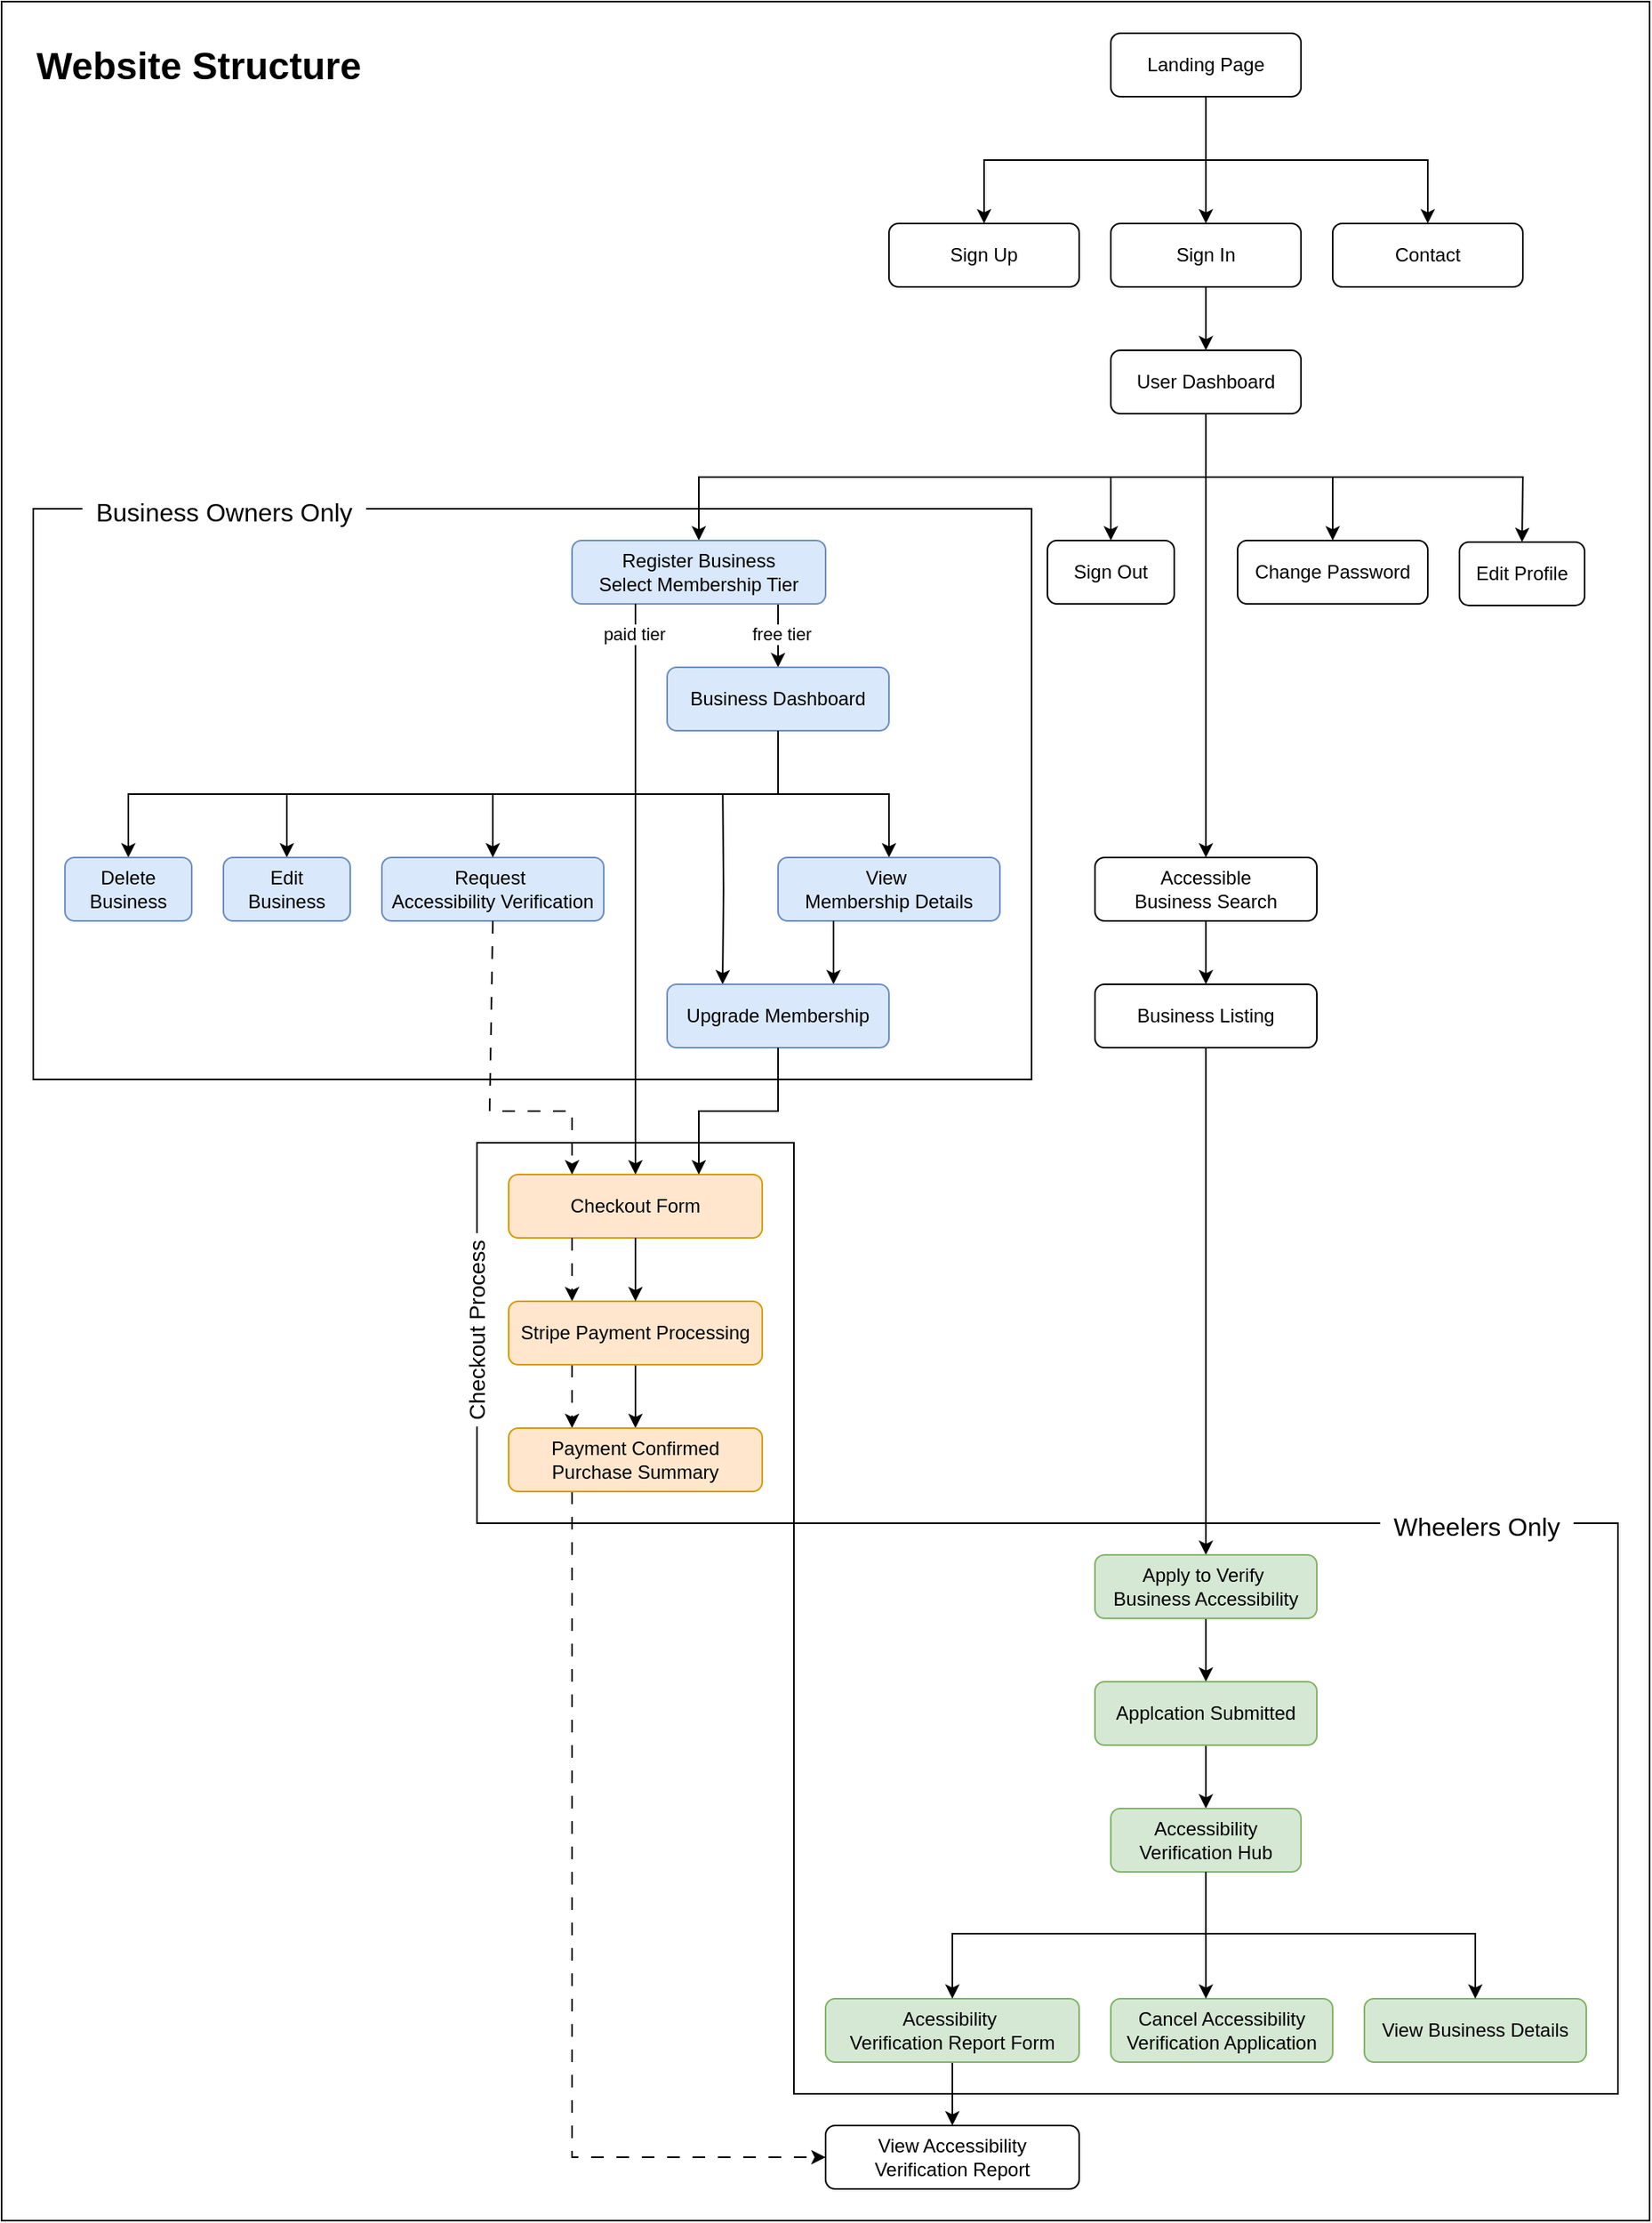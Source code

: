 <mxfile version="28.1.2">
  <diagram name="Page-1" id="7P-4vsY_3SXezdbNKp2z">
    <mxGraphModel dx="2576" dy="1824" grid="1" gridSize="10" guides="0" tooltips="1" connect="1" arrows="1" fold="1" page="1" pageScale="1" pageWidth="2000" pageHeight="4000" math="0" shadow="0">
      <root>
        <mxCell id="0" />
        <mxCell id="1" parent="0" />
        <mxCell id="Tq5S1JxyVna1SH2MxdYS-30" value="" style="rounded=0;whiteSpace=wrap;html=1;fillColor=none;" vertex="1" parent="1">
          <mxGeometry x="500" y="960" width="520" height="360" as="geometry" />
        </mxCell>
        <mxCell id="BgPfGYL4rYiL9btRWEQh-160" value="" style="rounded=0;whiteSpace=wrap;html=1;" parent="1" vertex="1">
          <mxGeometry x="300" y="720" width="200" height="240" as="geometry" />
        </mxCell>
        <mxCell id="BgPfGYL4rYiL9btRWEQh-3" value="" style="edgeStyle=orthogonalEdgeStyle;rounded=0;orthogonalLoop=1;jettySize=auto;html=1;entryX=0.5;entryY=0;entryDx=0;entryDy=0;exitX=0.5;exitY=1;exitDx=0;exitDy=0;" parent="1" source="SQP3al7mBIID85A-vdxJ-1" target="SQP3al7mBIID85A-vdxJ-4" edge="1">
          <mxGeometry relative="1" as="geometry">
            <mxPoint x="760" y="81" as="sourcePoint" />
            <mxPoint x="760.0" y="161" as="targetPoint" />
            <Array as="points" />
          </mxGeometry>
        </mxCell>
        <mxCell id="SQP3al7mBIID85A-vdxJ-1" value="Landing Page" style="rounded=1;whiteSpace=wrap;html=1;" parent="1" vertex="1">
          <mxGeometry x="700" y="20" width="120" height="40" as="geometry" />
        </mxCell>
        <mxCell id="BgPfGYL4rYiL9btRWEQh-140" style="edgeStyle=orthogonalEdgeStyle;rounded=0;orthogonalLoop=1;jettySize=auto;html=1;entryX=0.5;entryY=0;entryDx=0;entryDy=0;" parent="1" target="SQP3al7mBIID85A-vdxJ-2" edge="1">
          <mxGeometry relative="1" as="geometry">
            <mxPoint x="620" y="121" as="targetPoint" />
            <mxPoint x="760" y="100" as="sourcePoint" />
            <Array as="points">
              <mxPoint x="620" y="100" />
            </Array>
          </mxGeometry>
        </mxCell>
        <mxCell id="SQP3al7mBIID85A-vdxJ-2" value="Sign Up" style="rounded=1;whiteSpace=wrap;html=1;" parent="1" vertex="1">
          <mxGeometry x="560" y="140" width="120" height="40" as="geometry" />
        </mxCell>
        <mxCell id="BgPfGYL4rYiL9btRWEQh-8" value="" style="edgeStyle=orthogonalEdgeStyle;rounded=0;orthogonalLoop=1;jettySize=auto;html=1;" parent="1" source="SQP3al7mBIID85A-vdxJ-4" target="BgPfGYL4rYiL9btRWEQh-7" edge="1">
          <mxGeometry relative="1" as="geometry" />
        </mxCell>
        <mxCell id="SQP3al7mBIID85A-vdxJ-4" value="Sign In" style="rounded=1;whiteSpace=wrap;html=1;" parent="1" vertex="1">
          <mxGeometry x="700" y="140" width="120" height="40" as="geometry" />
        </mxCell>
        <mxCell id="Tq5S1JxyVna1SH2MxdYS-15" style="edgeStyle=orthogonalEdgeStyle;rounded=0;orthogonalLoop=1;jettySize=auto;html=1;entryX=0.5;entryY=0;entryDx=0;entryDy=0;" edge="1" parent="1" target="SQP3al7mBIID85A-vdxJ-9">
          <mxGeometry relative="1" as="geometry">
            <mxPoint x="760" y="100" as="sourcePoint" />
            <Array as="points">
              <mxPoint x="900" y="100" />
            </Array>
          </mxGeometry>
        </mxCell>
        <mxCell id="SQP3al7mBIID85A-vdxJ-9" value="Contact" style="rounded=1;whiteSpace=wrap;html=1;" parent="1" vertex="1">
          <mxGeometry x="840" y="140" width="120" height="40" as="geometry" />
        </mxCell>
        <mxCell id="BgPfGYL4rYiL9btRWEQh-10" value="" style="edgeStyle=orthogonalEdgeStyle;rounded=0;orthogonalLoop=1;jettySize=auto;html=1;entryX=0.5;entryY=0;entryDx=0;entryDy=0;" parent="1" target="BgPfGYL4rYiL9btRWEQh-9" edge="1">
          <mxGeometry relative="1" as="geometry">
            <mxPoint x="760" y="300" as="sourcePoint" />
            <Array as="points">
              <mxPoint x="440" y="300" />
            </Array>
          </mxGeometry>
        </mxCell>
        <mxCell id="BgPfGYL4rYiL9btRWEQh-47" value="" style="edgeStyle=orthogonalEdgeStyle;rounded=0;orthogonalLoop=1;jettySize=auto;html=1;exitX=0.5;exitY=1;exitDx=0;exitDy=0;" parent="1" source="BgPfGYL4rYiL9btRWEQh-7" target="BgPfGYL4rYiL9btRWEQh-31" edge="1">
          <mxGeometry relative="1" as="geometry">
            <mxPoint x="760" y="360" as="sourcePoint" />
            <Array as="points">
              <mxPoint x="760" y="260" />
              <mxPoint x="760" y="450" />
              <mxPoint x="760" y="450" />
            </Array>
          </mxGeometry>
        </mxCell>
        <mxCell id="BgPfGYL4rYiL9btRWEQh-7" value="User Dashboard" style="rounded=1;whiteSpace=wrap;html=1;" parent="1" vertex="1">
          <mxGeometry x="700" y="220" width="120" height="40" as="geometry" />
        </mxCell>
        <mxCell id="BgPfGYL4rYiL9btRWEQh-15" value="" style="edgeStyle=orthogonalEdgeStyle;rounded=0;orthogonalLoop=1;jettySize=auto;html=1;exitX=0.75;exitY=1;exitDx=0;exitDy=0;entryX=0.5;entryY=0;entryDx=0;entryDy=0;" parent="1" source="BgPfGYL4rYiL9btRWEQh-9" target="BgPfGYL4rYiL9btRWEQh-14" edge="1">
          <mxGeometry relative="1" as="geometry">
            <Array as="points">
              <mxPoint x="490" y="380" />
            </Array>
          </mxGeometry>
        </mxCell>
        <mxCell id="Tq5S1JxyVna1SH2MxdYS-7" value="free tier" style="edgeLabel;html=1;align=center;verticalAlign=middle;resizable=0;points=[];" vertex="1" connectable="0" parent="BgPfGYL4rYiL9btRWEQh-15">
          <mxGeometry x="0.043" y="2" relative="1" as="geometry">
            <mxPoint y="3" as="offset" />
          </mxGeometry>
        </mxCell>
        <mxCell id="BgPfGYL4rYiL9btRWEQh-9" value="Register Business&lt;div&gt;Select Membership Tier&lt;/div&gt;" style="rounded=1;whiteSpace=wrap;html=1;fillColor=#dae8fc;strokeColor=#6c8ebf;" parent="1" vertex="1">
          <mxGeometry x="360" y="340" width="160" height="40" as="geometry" />
        </mxCell>
        <mxCell id="BgPfGYL4rYiL9btRWEQh-44" value="" style="edgeStyle=orthogonalEdgeStyle;rounded=0;orthogonalLoop=1;jettySize=auto;html=1;" parent="1" edge="1">
          <mxGeometry relative="1" as="geometry">
            <mxPoint x="500" y="500" as="sourcePoint" />
            <mxPoint x="80" y="540" as="targetPoint" />
            <Array as="points">
              <mxPoint x="80" y="500" />
              <mxPoint x="80" y="540" />
            </Array>
          </mxGeometry>
        </mxCell>
        <mxCell id="BgPfGYL4rYiL9btRWEQh-14" value="Business Dashboard" style="rounded=1;whiteSpace=wrap;html=1;fillColor=#dae8fc;strokeColor=#6c8ebf;" parent="1" vertex="1">
          <mxGeometry x="420" y="420" width="140" height="40" as="geometry" />
        </mxCell>
        <mxCell id="Tq5S1JxyVna1SH2MxdYS-26" style="edgeStyle=orthogonalEdgeStyle;rounded=0;orthogonalLoop=1;jettySize=auto;html=1;entryX=0.5;entryY=0;entryDx=0;entryDy=0;" edge="1" parent="1" target="BgPfGYL4rYiL9btRWEQh-16">
          <mxGeometry relative="1" as="geometry">
            <mxPoint x="490" y="500" as="sourcePoint" />
            <Array as="points">
              <mxPoint x="560" y="500" />
            </Array>
          </mxGeometry>
        </mxCell>
        <mxCell id="BgPfGYL4rYiL9btRWEQh-16" value="View&amp;nbsp;&lt;div&gt;Membership&amp;nbsp;&lt;span style=&quot;background-color: transparent; color: light-dark(rgb(0, 0, 0), rgb(255, 255, 255));&quot;&gt;Details&lt;/span&gt;&lt;/div&gt;" style="rounded=1;whiteSpace=wrap;html=1;fillColor=#dae8fc;strokeColor=#6c8ebf;" parent="1" vertex="1">
          <mxGeometry x="490" y="540" width="140" height="40" as="geometry" />
        </mxCell>
        <mxCell id="BgPfGYL4rYiL9btRWEQh-18" value="Checkout Form" style="rounded=1;whiteSpace=wrap;html=1;fillColor=#ffe6cc;strokeColor=#d79b00;" parent="1" vertex="1">
          <mxGeometry x="320" y="740" width="160" height="40" as="geometry" />
        </mxCell>
        <mxCell id="BgPfGYL4rYiL9btRWEQh-103" style="edgeStyle=orthogonalEdgeStyle;rounded=0;orthogonalLoop=1;jettySize=auto;html=1;entryX=0.5;entryY=0;entryDx=0;entryDy=0;" parent="1" source="BgPfGYL4rYiL9btRWEQh-20" target="BgPfGYL4rYiL9btRWEQh-22" edge="1">
          <mxGeometry relative="1" as="geometry">
            <mxPoint x="388" y="817" as="targetPoint" />
            <Array as="points">
              <mxPoint x="400" y="880" />
              <mxPoint x="400" y="880" />
            </Array>
          </mxGeometry>
        </mxCell>
        <mxCell id="Tq5S1JxyVna1SH2MxdYS-27" style="edgeStyle=orthogonalEdgeStyle;rounded=0;orthogonalLoop=1;jettySize=auto;html=1;exitX=0.25;exitY=1;exitDx=0;exitDy=0;entryX=0.25;entryY=0;entryDx=0;entryDy=0;dashed=1;dashPattern=8 8;" edge="1" parent="1" source="BgPfGYL4rYiL9btRWEQh-18" target="BgPfGYL4rYiL9btRWEQh-20">
          <mxGeometry relative="1" as="geometry" />
        </mxCell>
        <mxCell id="Tq5S1JxyVna1SH2MxdYS-28" style="edgeStyle=orthogonalEdgeStyle;rounded=0;orthogonalLoop=1;jettySize=auto;html=1;exitX=0.25;exitY=1;exitDx=0;exitDy=0;entryX=0.25;entryY=0;entryDx=0;entryDy=0;dashed=1;dashPattern=8 8;" edge="1" parent="1" source="BgPfGYL4rYiL9btRWEQh-20" target="BgPfGYL4rYiL9btRWEQh-22">
          <mxGeometry relative="1" as="geometry" />
        </mxCell>
        <mxCell id="BgPfGYL4rYiL9btRWEQh-20" value="Stripe Payment Processing" style="rounded=1;whiteSpace=wrap;html=1;fillColor=#ffe6cc;strokeColor=#d79b00;" parent="1" vertex="1">
          <mxGeometry x="320" y="820" width="160" height="40" as="geometry" />
        </mxCell>
        <mxCell id="Tq5S1JxyVna1SH2MxdYS-29" style="edgeStyle=orthogonalEdgeStyle;rounded=0;orthogonalLoop=1;jettySize=auto;html=1;exitX=0.25;exitY=1;exitDx=0;exitDy=0;entryX=0;entryY=0.5;entryDx=0;entryDy=0;dashed=1;dashPattern=8 8;" edge="1" parent="1" source="BgPfGYL4rYiL9btRWEQh-22" target="BgPfGYL4rYiL9btRWEQh-50">
          <mxGeometry relative="1" as="geometry">
            <mxPoint x="460" y="1380" as="targetPoint" />
            <Array as="points">
              <mxPoint x="360" y="1360" />
            </Array>
          </mxGeometry>
        </mxCell>
        <mxCell id="BgPfGYL4rYiL9btRWEQh-22" value="Payment Confirmed&lt;div&gt;Purchase Summary&lt;/div&gt;" style="rounded=1;whiteSpace=wrap;html=1;fillColor=#ffe6cc;strokeColor=#d79b00;" parent="1" vertex="1">
          <mxGeometry x="320" y="900" width="160" height="40" as="geometry" />
        </mxCell>
        <mxCell id="Tq5S1JxyVna1SH2MxdYS-23" style="edgeStyle=orthogonalEdgeStyle;rounded=0;orthogonalLoop=1;jettySize=auto;html=1;exitX=0.25;exitY=0;exitDx=0;exitDy=0;entryX=0.25;entryY=0;entryDx=0;entryDy=0;" edge="1" parent="1" target="BgPfGYL4rYiL9btRWEQh-26">
          <mxGeometry relative="1" as="geometry">
            <mxPoint x="455.118" y="500.0" as="sourcePoint" />
          </mxGeometry>
        </mxCell>
        <mxCell id="Tq5S1JxyVna1SH2MxdYS-24" style="edgeStyle=orthogonalEdgeStyle;rounded=0;orthogonalLoop=1;jettySize=auto;html=1;exitX=0.25;exitY=1;exitDx=0;exitDy=0;entryX=0.75;entryY=0;entryDx=0;entryDy=0;" edge="1" parent="1" source="BgPfGYL4rYiL9btRWEQh-16" target="BgPfGYL4rYiL9btRWEQh-26">
          <mxGeometry relative="1" as="geometry" />
        </mxCell>
        <mxCell id="BgPfGYL4rYiL9btRWEQh-26" value="Upgrade&amp;nbsp;&lt;span style=&quot;background-color: transparent; color: light-dark(rgb(0, 0, 0), rgb(255, 255, 255));&quot;&gt;Membership&lt;/span&gt;" style="rounded=1;whiteSpace=wrap;html=1;fillColor=#dae8fc;strokeColor=#6c8ebf;" parent="1" vertex="1">
          <mxGeometry x="420" y="620" width="140" height="40" as="geometry" />
        </mxCell>
        <mxCell id="BgPfGYL4rYiL9btRWEQh-34" value="" style="edgeStyle=orthogonalEdgeStyle;rounded=0;orthogonalLoop=1;jettySize=auto;html=1;" parent="1" source="BgPfGYL4rYiL9btRWEQh-31" target="BgPfGYL4rYiL9btRWEQh-33" edge="1">
          <mxGeometry relative="1" as="geometry" />
        </mxCell>
        <mxCell id="BgPfGYL4rYiL9btRWEQh-31" value="Accessible&lt;div&gt;Business Search&lt;/div&gt;" style="rounded=1;whiteSpace=wrap;html=1;" parent="1" vertex="1">
          <mxGeometry x="690" y="540" width="140" height="40" as="geometry" />
        </mxCell>
        <mxCell id="BgPfGYL4rYiL9btRWEQh-36" value="" style="edgeStyle=orthogonalEdgeStyle;rounded=0;orthogonalLoop=1;jettySize=auto;html=1;" parent="1" source="BgPfGYL4rYiL9btRWEQh-33" target="BgPfGYL4rYiL9btRWEQh-35" edge="1">
          <mxGeometry relative="1" as="geometry" />
        </mxCell>
        <mxCell id="BgPfGYL4rYiL9btRWEQh-33" value="Business Listing" style="rounded=1;whiteSpace=wrap;html=1;" parent="1" vertex="1">
          <mxGeometry x="690" y="620" width="140" height="40" as="geometry" />
        </mxCell>
        <mxCell id="BgPfGYL4rYiL9btRWEQh-38" value="" style="edgeStyle=orthogonalEdgeStyle;rounded=0;orthogonalLoop=1;jettySize=auto;html=1;" parent="1" source="BgPfGYL4rYiL9btRWEQh-35" target="BgPfGYL4rYiL9btRWEQh-37" edge="1">
          <mxGeometry relative="1" as="geometry" />
        </mxCell>
        <mxCell id="BgPfGYL4rYiL9btRWEQh-35" value="Apply to Verify&amp;nbsp;&lt;div&gt;Business Accessibility&lt;/div&gt;" style="rounded=1;whiteSpace=wrap;html=1;fillColor=#d5e8d4;strokeColor=#82b366;" parent="1" vertex="1">
          <mxGeometry x="690" y="980" width="140" height="40" as="geometry" />
        </mxCell>
        <mxCell id="Tq5S1JxyVna1SH2MxdYS-11" style="edgeStyle=orthogonalEdgeStyle;rounded=0;orthogonalLoop=1;jettySize=auto;html=1;exitX=0.5;exitY=1;exitDx=0;exitDy=0;entryX=0.5;entryY=0;entryDx=0;entryDy=0;" edge="1" parent="1" source="BgPfGYL4rYiL9btRWEQh-37" target="BgPfGYL4rYiL9btRWEQh-48">
          <mxGeometry relative="1" as="geometry" />
        </mxCell>
        <mxCell id="BgPfGYL4rYiL9btRWEQh-37" value="Applcation&amp;nbsp;&lt;span style=&quot;background-color: transparent; color: light-dark(rgb(0, 0, 0), rgb(255, 255, 255));&quot;&gt;Submitted&lt;/span&gt;" style="rounded=1;whiteSpace=wrap;html=1;fillColor=#d5e8d4;strokeColor=#82b366;" parent="1" vertex="1">
          <mxGeometry x="690" y="1060" width="140" height="40" as="geometry" />
        </mxCell>
        <mxCell id="BgPfGYL4rYiL9btRWEQh-39" value="View Business&amp;nbsp;&lt;span style=&quot;background-color: transparent; color: light-dark(rgb(0, 0, 0), rgb(255, 255, 255));&quot;&gt;Details&lt;/span&gt;" style="rounded=1;whiteSpace=wrap;html=1;fillColor=#d5e8d4;strokeColor=#82b366;" parent="1" vertex="1">
          <mxGeometry x="860" y="1260" width="140" height="40" as="geometry" />
        </mxCell>
        <mxCell id="BgPfGYL4rYiL9btRWEQh-43" value="Delete&lt;div&gt;Business&lt;/div&gt;" style="rounded=1;whiteSpace=wrap;html=1;fillColor=#dae8fc;strokeColor=#6c8ebf;" parent="1" vertex="1">
          <mxGeometry x="40" y="540" width="80" height="40" as="geometry" />
        </mxCell>
        <mxCell id="BgPfGYL4rYiL9btRWEQh-48" value="Accessibility Verification Hub" style="rounded=1;whiteSpace=wrap;html=1;fillColor=#d5e8d4;strokeColor=#82b366;" parent="1" vertex="1">
          <mxGeometry x="699.98" y="1140" width="120" height="40" as="geometry" />
        </mxCell>
        <mxCell id="BgPfGYL4rYiL9btRWEQh-50" value="View Accessibility&lt;div&gt;Verification Report&lt;/div&gt;" style="rounded=1;whiteSpace=wrap;html=1;" parent="1" vertex="1">
          <mxGeometry x="520" y="1340" width="160" height="40" as="geometry" />
        </mxCell>
        <mxCell id="Tq5S1JxyVna1SH2MxdYS-21" style="edgeStyle=orthogonalEdgeStyle;rounded=0;orthogonalLoop=1;jettySize=auto;html=1;entryX=0.5;entryY=0;entryDx=0;entryDy=0;" edge="1" parent="1" target="BgPfGYL4rYiL9btRWEQh-61">
          <mxGeometry relative="1" as="geometry">
            <mxPoint x="710" y="300" as="sourcePoint" />
            <Array as="points">
              <mxPoint x="710" y="300" />
            </Array>
          </mxGeometry>
        </mxCell>
        <mxCell id="BgPfGYL4rYiL9btRWEQh-61" value="Sign&amp;nbsp;&lt;span style=&quot;background-color: transparent; color: light-dark(rgb(0, 0, 0), rgb(255, 255, 255));&quot;&gt;Out&lt;/span&gt;" style="rounded=1;whiteSpace=wrap;html=1;" parent="1" vertex="1">
          <mxGeometry x="660" y="340" width="80" height="40" as="geometry" />
        </mxCell>
        <mxCell id="BgPfGYL4rYiL9btRWEQh-63" value="Edit&amp;nbsp;&lt;span style=&quot;background-color: transparent; color: light-dark(rgb(0, 0, 0), rgb(255, 255, 255));&quot;&gt;Profile&lt;/span&gt;" style="rounded=1;whiteSpace=wrap;html=1;" parent="1" vertex="1">
          <mxGeometry x="920" y="341" width="79" height="40" as="geometry" />
        </mxCell>
        <mxCell id="Tq5S1JxyVna1SH2MxdYS-19" style="edgeStyle=orthogonalEdgeStyle;rounded=0;orthogonalLoop=1;jettySize=auto;html=1;entryX=0.5;entryY=0;entryDx=0;entryDy=0;" edge="1" parent="1" target="BgPfGYL4rYiL9btRWEQh-65">
          <mxGeometry relative="1" as="geometry">
            <mxPoint x="840" y="300" as="sourcePoint" />
            <Array as="points">
              <mxPoint x="840" y="320" />
              <mxPoint x="840" y="320" />
            </Array>
          </mxGeometry>
        </mxCell>
        <mxCell id="BgPfGYL4rYiL9btRWEQh-65" value="Change&amp;nbsp;&lt;span style=&quot;background-color: transparent; color: light-dark(rgb(0, 0, 0), rgb(255, 255, 255));&quot;&gt;Password&lt;/span&gt;" style="rounded=1;whiteSpace=wrap;html=1;" parent="1" vertex="1">
          <mxGeometry x="780" y="340" width="120" height="40" as="geometry" />
        </mxCell>
        <mxCell id="Tq5S1JxyVna1SH2MxdYS-6" value="" style="edgeStyle=orthogonalEdgeStyle;rounded=0;orthogonalLoop=1;jettySize=auto;html=1;" edge="1" parent="1" source="BgPfGYL4rYiL9btRWEQh-71" target="BgPfGYL4rYiL9btRWEQh-50">
          <mxGeometry relative="1" as="geometry" />
        </mxCell>
        <mxCell id="BgPfGYL4rYiL9btRWEQh-71" value="Acessibility&amp;nbsp;&lt;div&gt;Verification&amp;nbsp;&lt;span style=&quot;background-color: transparent; color: light-dark(rgb(0, 0, 0), rgb(255, 255, 255));&quot;&gt;Report Form&lt;/span&gt;&lt;/div&gt;" style="rounded=1;whiteSpace=wrap;html=1;fillColor=#d5e8d4;strokeColor=#82b366;" parent="1" vertex="1">
          <mxGeometry x="520" y="1260" width="160" height="40" as="geometry" />
        </mxCell>
        <mxCell id="BgPfGYL4rYiL9btRWEQh-75" value="Request&amp;nbsp;&lt;div&gt;Accessibility Verification&lt;/div&gt;" style="rounded=1;whiteSpace=wrap;html=1;fillColor=#dae8fc;strokeColor=#6c8ebf;" parent="1" vertex="1">
          <mxGeometry x="240" y="540" width="140" height="40" as="geometry" />
        </mxCell>
        <mxCell id="BgPfGYL4rYiL9btRWEQh-82" value="Cancel Accessibility Verification Application" style="rounded=1;whiteSpace=wrap;html=1;fillColor=#d5e8d4;strokeColor=#82b366;" parent="1" vertex="1">
          <mxGeometry x="700" y="1260" width="140" height="40" as="geometry" />
        </mxCell>
        <mxCell id="BgPfGYL4rYiL9btRWEQh-96" value="" style="endArrow=classic;html=1;rounded=0;entryX=0.5;entryY=0;entryDx=0;entryDy=0;exitX=0.25;exitY=1;exitDx=0;exitDy=0;" parent="1" target="BgPfGYL4rYiL9btRWEQh-18" edge="1" source="BgPfGYL4rYiL9btRWEQh-9">
          <mxGeometry width="50" height="50" relative="1" as="geometry">
            <mxPoint x="398" y="380" as="sourcePoint" />
            <mxPoint x="408" y="677" as="targetPoint" />
            <Array as="points" />
          </mxGeometry>
        </mxCell>
        <mxCell id="Tq5S1JxyVna1SH2MxdYS-8" value="paid tier" style="edgeLabel;html=1;align=center;verticalAlign=middle;resizable=0;points=[];" vertex="1" connectable="0" parent="BgPfGYL4rYiL9btRWEQh-96">
          <mxGeometry x="-0.908" y="-1" relative="1" as="geometry">
            <mxPoint y="2" as="offset" />
          </mxGeometry>
        </mxCell>
        <mxCell id="BgPfGYL4rYiL9btRWEQh-97" value="" style="endArrow=classic;html=1;rounded=0;exitX=0.5;exitY=1;exitDx=0;exitDy=0;entryX=0.75;entryY=0;entryDx=0;entryDy=0;" parent="1" source="BgPfGYL4rYiL9btRWEQh-26" target="BgPfGYL4rYiL9btRWEQh-18" edge="1">
          <mxGeometry width="50" height="50" relative="1" as="geometry">
            <mxPoint x="498" y="737" as="sourcePoint" />
            <mxPoint x="548" y="687" as="targetPoint" />
            <Array as="points">
              <mxPoint x="490" y="700" />
              <mxPoint x="440" y="700" />
            </Array>
          </mxGeometry>
        </mxCell>
        <mxCell id="BgPfGYL4rYiL9btRWEQh-98" value="" style="endArrow=classic;html=1;rounded=0;exitX=0.5;exitY=1;exitDx=0;exitDy=0;entryX=0.25;entryY=0;entryDx=0;entryDy=0;dashed=1;dashPattern=8 8;" parent="1" source="BgPfGYL4rYiL9btRWEQh-75" target="BgPfGYL4rYiL9btRWEQh-18" edge="1">
          <mxGeometry width="50" height="50" relative="1" as="geometry">
            <mxPoint x="498" y="737" as="sourcePoint" />
            <mxPoint x="548" y="687" as="targetPoint" />
            <Array as="points">
              <mxPoint x="308" y="700" />
              <mxPoint x="360" y="700" />
            </Array>
          </mxGeometry>
        </mxCell>
        <mxCell id="BgPfGYL4rYiL9btRWEQh-99" value="" style="endArrow=classic;html=1;rounded=0;" parent="1" source="BgPfGYL4rYiL9btRWEQh-41" edge="1">
          <mxGeometry width="50" height="50" relative="1" as="geometry">
            <mxPoint x="193" y="500" as="sourcePoint" />
            <mxPoint x="193" y="580" as="targetPoint" />
          </mxGeometry>
        </mxCell>
        <mxCell id="BgPfGYL4rYiL9btRWEQh-100" value="" style="endArrow=classic;html=1;rounded=0;entryX=0.5;entryY=0;entryDx=0;entryDy=0;" parent="1" target="BgPfGYL4rYiL9btRWEQh-75" edge="1">
          <mxGeometry width="50" height="50" relative="1" as="geometry">
            <mxPoint x="310" y="500" as="sourcePoint" />
            <mxPoint x="288" y="517" as="targetPoint" />
          </mxGeometry>
        </mxCell>
        <mxCell id="BgPfGYL4rYiL9btRWEQh-101" value="" style="endArrow=classic;html=1;rounded=0;exitX=0.5;exitY=1;exitDx=0;exitDy=0;entryX=0.5;entryY=0;entryDx=0;entryDy=0;" parent="1" source="BgPfGYL4rYiL9btRWEQh-18" target="BgPfGYL4rYiL9btRWEQh-20" edge="1">
          <mxGeometry width="50" height="50" relative="1" as="geometry">
            <mxPoint x="398" y="767" as="sourcePoint" />
            <mxPoint x="448" y="717" as="targetPoint" />
          </mxGeometry>
        </mxCell>
        <mxCell id="BgPfGYL4rYiL9btRWEQh-107" value="" style="endArrow=classic;startArrow=classic;html=1;rounded=0;entryX=0.5;entryY=0;entryDx=0;entryDy=0;exitX=0.5;exitY=0;exitDx=0;exitDy=0;" parent="1" source="BgPfGYL4rYiL9btRWEQh-71" target="BgPfGYL4rYiL9btRWEQh-39" edge="1">
          <mxGeometry width="50" height="50" relative="1" as="geometry">
            <mxPoint x="650" y="1259" as="sourcePoint" />
            <mxPoint x="1000" y="1240" as="targetPoint" />
            <Array as="points">
              <mxPoint x="600" y="1219" />
              <mxPoint x="878.98" y="1219" />
              <mxPoint x="930" y="1219" />
            </Array>
          </mxGeometry>
        </mxCell>
        <mxCell id="BgPfGYL4rYiL9btRWEQh-142" value="" style="endArrow=classic;html=1;rounded=0;entryX=0.5;entryY=0;entryDx=0;entryDy=0;" parent="1" target="BgPfGYL4rYiL9btRWEQh-63" edge="1">
          <mxGeometry width="50" height="50" relative="1" as="geometry">
            <mxPoint x="760" y="300" as="sourcePoint" />
            <mxPoint x="1176" y="351" as="targetPoint" />
            <Array as="points">
              <mxPoint x="960" y="300" />
            </Array>
          </mxGeometry>
        </mxCell>
        <mxCell id="BgPfGYL4rYiL9btRWEQh-144" value="" style="endArrow=classic;html=1;rounded=0;entryX=0.5;entryY=0;entryDx=0;entryDy=0;" parent="1" target="BgPfGYL4rYiL9btRWEQh-41" edge="1">
          <mxGeometry width="50" height="50" relative="1" as="geometry">
            <mxPoint x="180" y="500" as="sourcePoint" />
            <mxPoint x="193" y="580" as="targetPoint" />
          </mxGeometry>
        </mxCell>
        <mxCell id="BgPfGYL4rYiL9btRWEQh-41" value="Edit&lt;div&gt;Business&lt;/div&gt;" style="rounded=1;whiteSpace=wrap;html=1;fillColor=#dae8fc;strokeColor=#6c8ebf;" parent="1" vertex="1">
          <mxGeometry x="140" y="540" width="80" height="40" as="geometry" />
        </mxCell>
        <mxCell id="BgPfGYL4rYiL9btRWEQh-147" value="" style="endArrow=classic;html=1;rounded=0;" parent="1" edge="1">
          <mxGeometry width="50" height="50" relative="1" as="geometry">
            <mxPoint x="760" y="1220" as="sourcePoint" />
            <mxPoint x="760" y="1260" as="targetPoint" />
          </mxGeometry>
        </mxCell>
        <mxCell id="BgPfGYL4rYiL9btRWEQh-149" value="" style="endArrow=none;html=1;rounded=0;entryX=0.5;entryY=1;entryDx=0;entryDy=0;" parent="1" target="BgPfGYL4rYiL9btRWEQh-48" edge="1">
          <mxGeometry width="50" height="50" relative="1" as="geometry">
            <mxPoint x="759.98" y="1220" as="sourcePoint" />
            <mxPoint x="839.98" y="1280" as="targetPoint" />
          </mxGeometry>
        </mxCell>
        <mxCell id="Tq5S1JxyVna1SH2MxdYS-1" value="" style="endArrow=none;html=1;rounded=0;" edge="1" parent="1">
          <mxGeometry width="50" height="50" relative="1" as="geometry">
            <mxPoint x="490" y="500" as="sourcePoint" />
            <mxPoint x="490" y="460" as="targetPoint" />
          </mxGeometry>
        </mxCell>
        <mxCell id="Tq5S1JxyVna1SH2MxdYS-31" value="" style="rounded=0;whiteSpace=wrap;html=1;fillColor=none;" vertex="1" parent="1">
          <mxGeometry x="20" y="320" width="630" height="360" as="geometry" />
        </mxCell>
        <mxCell id="Tq5S1JxyVna1SH2MxdYS-32" value="&amp;nbsp;Checkout Process&amp;nbsp;" style="text;html=1;align=center;verticalAlign=middle;whiteSpace=wrap;rounded=0;rotation=270;fontSize=14;labelBackgroundColor=default;" vertex="1" parent="1">
          <mxGeometry x="235" y="823" width="130" height="30" as="geometry" />
        </mxCell>
        <mxCell id="Tq5S1JxyVna1SH2MxdYS-33" value="&lt;font style=&quot;font-size: 16px;&quot;&gt;&amp;nbsp; Wheelers Only&amp;nbsp;&amp;nbsp;&lt;/font&gt;" style="text;html=1;align=center;verticalAlign=middle;whiteSpace=wrap;rounded=0;rotation=0;fontSize=14;labelBackgroundColor=default;" vertex="1" parent="1">
          <mxGeometry x="866" y="947" width="130" height="30" as="geometry" />
        </mxCell>
        <mxCell id="Tq5S1JxyVna1SH2MxdYS-34" value="&lt;font style=&quot;font-size: 16px;&quot;&gt;&amp;nbsp; Business Owners Only&amp;nbsp;&amp;nbsp;&lt;/font&gt;" style="text;html=1;align=center;verticalAlign=middle;whiteSpace=wrap;rounded=0;rotation=0;fontSize=14;labelBackgroundColor=default;" vertex="1" parent="1">
          <mxGeometry x="41" y="307" width="199" height="30" as="geometry" />
        </mxCell>
        <mxCell id="Tq5S1JxyVna1SH2MxdYS-36" value="" style="rounded=0;whiteSpace=wrap;html=1;fillColor=none;" vertex="1" parent="1">
          <mxGeometry width="1040" height="1400" as="geometry" />
        </mxCell>
        <mxCell id="Tq5S1JxyVna1SH2MxdYS-37" value="&lt;h1 style=&quot;margin-top: 0px;&quot;&gt;Website Structure&lt;/h1&gt;&lt;p&gt;&lt;br&gt;&lt;/p&gt;" style="text;html=1;whiteSpace=wrap;overflow=hidden;rounded=0;" vertex="1" parent="1">
          <mxGeometry x="20" y="20" width="220" height="120" as="geometry" />
        </mxCell>
      </root>
    </mxGraphModel>
  </diagram>
</mxfile>
